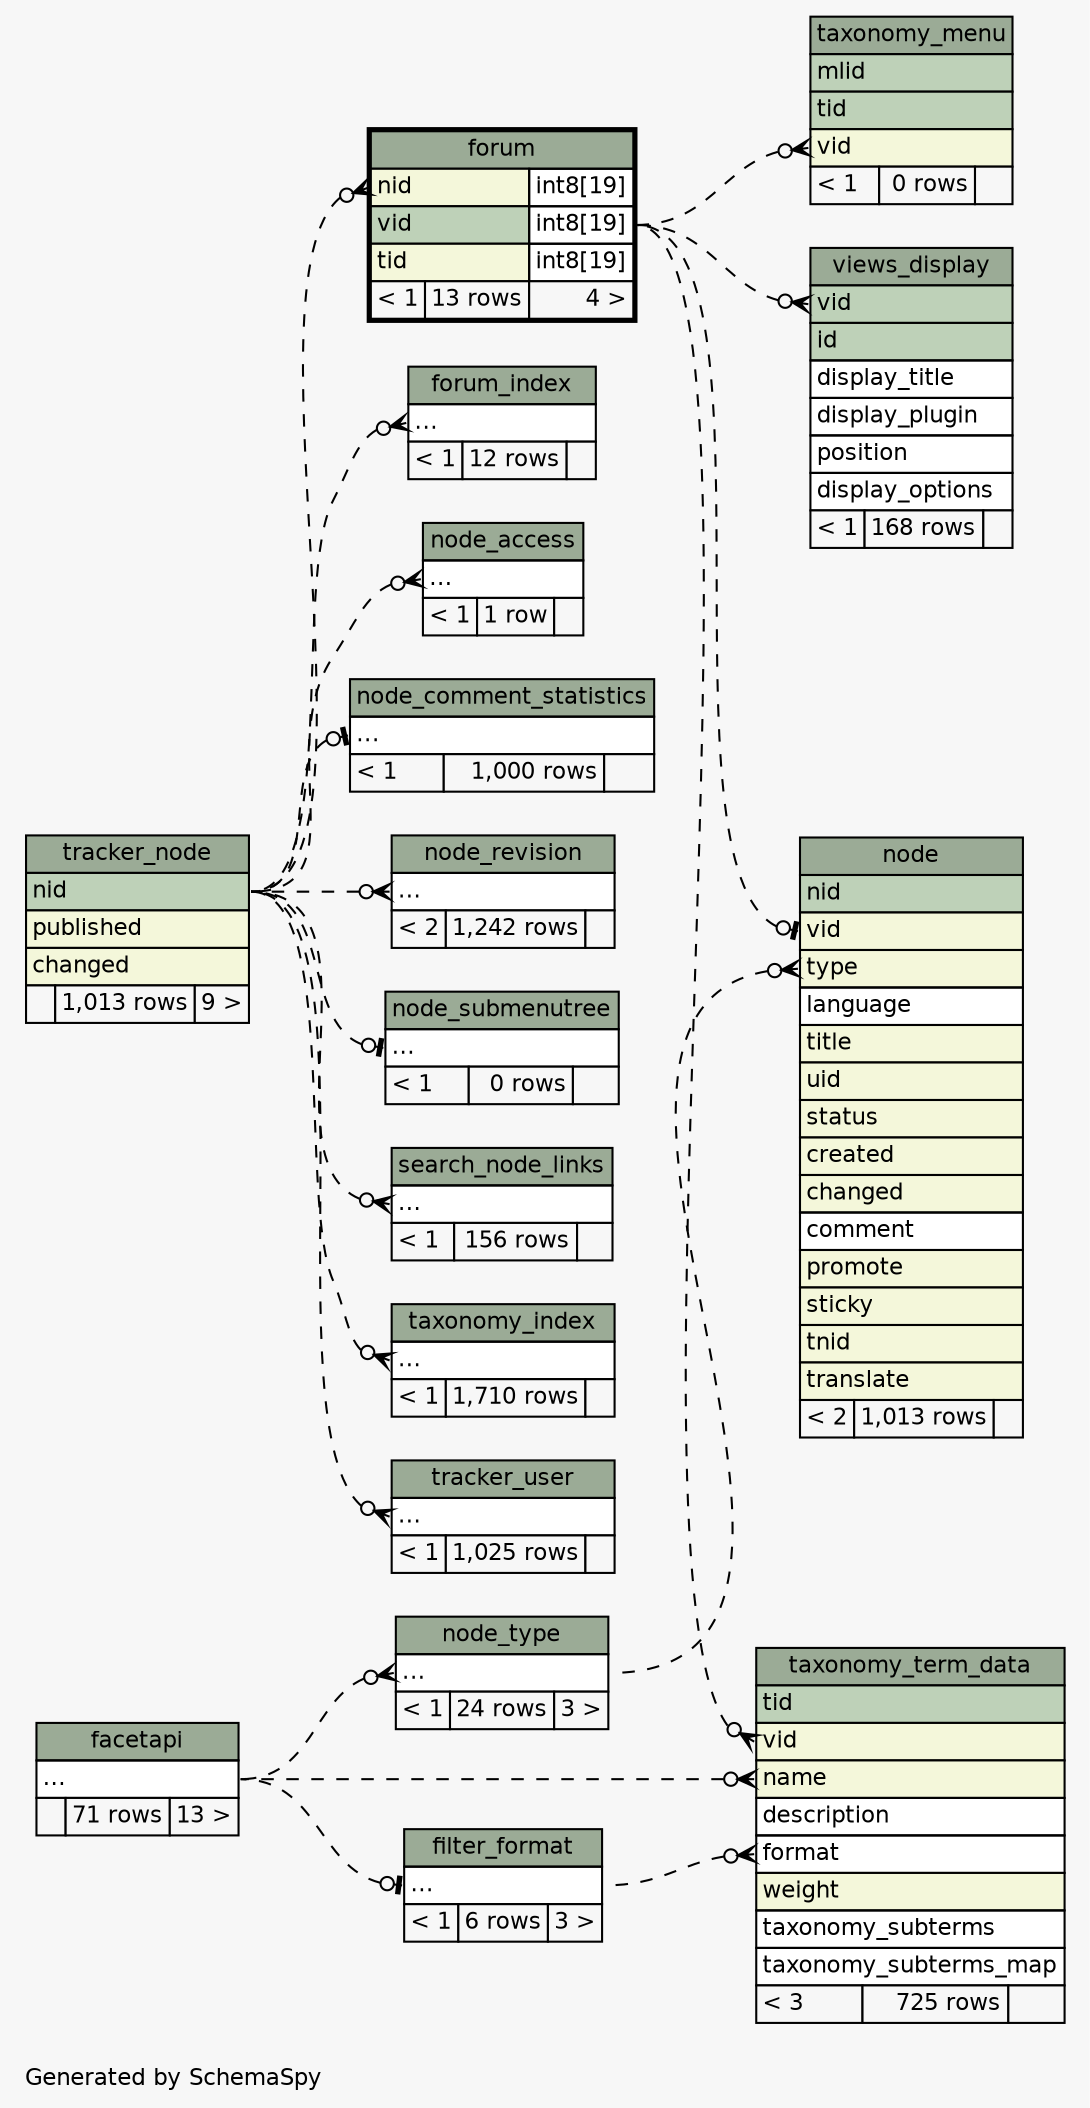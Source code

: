 // dot 2.30.1 on Mac OS X 10.8.3
// SchemaSpy rev 590
digraph "impliedTwoDegreesRelationshipsDiagram" {
  graph [
    rankdir="RL"
    bgcolor="#f7f7f7"
    label="\nGenerated by SchemaSpy"
    labeljust="l"
    nodesep="0.18"
    ranksep="0.46"
    fontname="Helvetica"
    fontsize="11"
  ];
  node [
    fontname="Helvetica"
    fontsize="11"
    shape="plaintext"
  ];
  edge [
    arrowsize="0.8"
  ];
  "filter_format":"elipses":w -> "facetapi":"elipses":e [arrowhead=none dir=back arrowtail=teeodot style=dashed];
  "forum":"nid":w -> "tracker_node":"nid":e [arrowhead=none dir=back arrowtail=crowodot style=dashed];
  "forum_index":"elipses":w -> "tracker_node":"nid":e [arrowhead=none dir=back arrowtail=crowodot style=dashed];
  "node":"type":w -> "node_type":"elipses":e [arrowhead=none dir=back arrowtail=crowodot style=dashed];
  "node":"vid":w -> "forum":"vid.type":e [arrowhead=none dir=back arrowtail=teeodot style=dashed];
  "node_access":"elipses":w -> "tracker_node":"nid":e [arrowhead=none dir=back arrowtail=crowodot style=dashed];
  "node_comment_statistics":"elipses":w -> "tracker_node":"nid":e [arrowhead=none dir=back arrowtail=teeodot style=dashed];
  "node_revision":"elipses":w -> "tracker_node":"nid":e [arrowhead=none dir=back arrowtail=crowodot style=dashed];
  "node_submenutree":"elipses":w -> "tracker_node":"nid":e [arrowhead=none dir=back arrowtail=teeodot style=dashed];
  "node_type":"elipses":w -> "facetapi":"elipses":e [arrowhead=none dir=back arrowtail=crowodot style=dashed];
  "search_node_links":"elipses":w -> "tracker_node":"nid":e [arrowhead=none dir=back arrowtail=crowodot style=dashed];
  "taxonomy_index":"elipses":w -> "tracker_node":"nid":e [arrowhead=none dir=back arrowtail=crowodot style=dashed];
  "taxonomy_menu":"vid":w -> "forum":"vid.type":e [arrowhead=none dir=back arrowtail=crowodot style=dashed];
  "taxonomy_term_data":"format":w -> "filter_format":"elipses":e [arrowhead=none dir=back arrowtail=crowodot style=dashed];
  "taxonomy_term_data":"name":w -> "facetapi":"elipses":e [arrowhead=none dir=back arrowtail=crowodot style=dashed];
  "taxonomy_term_data":"vid":w -> "forum":"vid.type":e [arrowhead=none dir=back arrowtail=crowodot style=dashed];
  "tracker_user":"elipses":w -> "tracker_node":"nid":e [arrowhead=none dir=back arrowtail=crowodot style=dashed];
  "views_display":"vid":w -> "forum":"vid.type":e [arrowhead=none dir=back arrowtail=crowodot style=dashed];
  "facetapi" [
    label=<
    <TABLE BORDER="0" CELLBORDER="1" CELLSPACING="0" BGCOLOR="#ffffff">
      <TR><TD COLSPAN="3" BGCOLOR="#9bab96" ALIGN="CENTER">facetapi</TD></TR>
      <TR><TD PORT="elipses" COLSPAN="3" ALIGN="LEFT">...</TD></TR>
      <TR><TD ALIGN="LEFT" BGCOLOR="#f7f7f7">  </TD><TD ALIGN="RIGHT" BGCOLOR="#f7f7f7">71 rows</TD><TD ALIGN="RIGHT" BGCOLOR="#f7f7f7">13 &gt;</TD></TR>
    </TABLE>>
    URL="facetapi.html"
    tooltip="facetapi"
  ];
  "filter_format" [
    label=<
    <TABLE BORDER="0" CELLBORDER="1" CELLSPACING="0" BGCOLOR="#ffffff">
      <TR><TD COLSPAN="3" BGCOLOR="#9bab96" ALIGN="CENTER">filter_format</TD></TR>
      <TR><TD PORT="elipses" COLSPAN="3" ALIGN="LEFT">...</TD></TR>
      <TR><TD ALIGN="LEFT" BGCOLOR="#f7f7f7">&lt; 1</TD><TD ALIGN="RIGHT" BGCOLOR="#f7f7f7">6 rows</TD><TD ALIGN="RIGHT" BGCOLOR="#f7f7f7">3 &gt;</TD></TR>
    </TABLE>>
    URL="filter_format.html"
    tooltip="filter_format"
  ];
  "forum" [
    label=<
    <TABLE BORDER="2" CELLBORDER="1" CELLSPACING="0" BGCOLOR="#ffffff">
      <TR><TD COLSPAN="3" BGCOLOR="#9bab96" ALIGN="CENTER">forum</TD></TR>
      <TR><TD PORT="nid" COLSPAN="2" BGCOLOR="#f4f7da" ALIGN="LEFT">nid</TD><TD PORT="nid.type" ALIGN="LEFT">int8[19]</TD></TR>
      <TR><TD PORT="vid" COLSPAN="2" BGCOLOR="#bed1b8" ALIGN="LEFT">vid</TD><TD PORT="vid.type" ALIGN="LEFT">int8[19]</TD></TR>
      <TR><TD PORT="tid" COLSPAN="2" BGCOLOR="#f4f7da" ALIGN="LEFT">tid</TD><TD PORT="tid.type" ALIGN="LEFT">int8[19]</TD></TR>
      <TR><TD ALIGN="LEFT" BGCOLOR="#f7f7f7">&lt; 1</TD><TD ALIGN="RIGHT" BGCOLOR="#f7f7f7">13 rows</TD><TD ALIGN="RIGHT" BGCOLOR="#f7f7f7">4 &gt;</TD></TR>
    </TABLE>>
    URL="forum.html"
    tooltip="forum"
  ];
  "forum_index" [
    label=<
    <TABLE BORDER="0" CELLBORDER="1" CELLSPACING="0" BGCOLOR="#ffffff">
      <TR><TD COLSPAN="3" BGCOLOR="#9bab96" ALIGN="CENTER">forum_index</TD></TR>
      <TR><TD PORT="elipses" COLSPAN="3" ALIGN="LEFT">...</TD></TR>
      <TR><TD ALIGN="LEFT" BGCOLOR="#f7f7f7">&lt; 1</TD><TD ALIGN="RIGHT" BGCOLOR="#f7f7f7">12 rows</TD><TD ALIGN="RIGHT" BGCOLOR="#f7f7f7">  </TD></TR>
    </TABLE>>
    URL="forum_index.html"
    tooltip="forum_index"
  ];
  "node" [
    label=<
    <TABLE BORDER="0" CELLBORDER="1" CELLSPACING="0" BGCOLOR="#ffffff">
      <TR><TD COLSPAN="3" BGCOLOR="#9bab96" ALIGN="CENTER">node</TD></TR>
      <TR><TD PORT="nid" COLSPAN="3" BGCOLOR="#bed1b8" ALIGN="LEFT">nid</TD></TR>
      <TR><TD PORT="vid" COLSPAN="3" BGCOLOR="#f4f7da" ALIGN="LEFT">vid</TD></TR>
      <TR><TD PORT="type" COLSPAN="3" BGCOLOR="#f4f7da" ALIGN="LEFT">type</TD></TR>
      <TR><TD PORT="language" COLSPAN="3" ALIGN="LEFT">language</TD></TR>
      <TR><TD PORT="title" COLSPAN="3" BGCOLOR="#f4f7da" ALIGN="LEFT">title</TD></TR>
      <TR><TD PORT="uid" COLSPAN="3" BGCOLOR="#f4f7da" ALIGN="LEFT">uid</TD></TR>
      <TR><TD PORT="status" COLSPAN="3" BGCOLOR="#f4f7da" ALIGN="LEFT">status</TD></TR>
      <TR><TD PORT="created" COLSPAN="3" BGCOLOR="#f4f7da" ALIGN="LEFT">created</TD></TR>
      <TR><TD PORT="changed" COLSPAN="3" BGCOLOR="#f4f7da" ALIGN="LEFT">changed</TD></TR>
      <TR><TD PORT="comment" COLSPAN="3" ALIGN="LEFT">comment</TD></TR>
      <TR><TD PORT="promote" COLSPAN="3" BGCOLOR="#f4f7da" ALIGN="LEFT">promote</TD></TR>
      <TR><TD PORT="sticky" COLSPAN="3" BGCOLOR="#f4f7da" ALIGN="LEFT">sticky</TD></TR>
      <TR><TD PORT="tnid" COLSPAN="3" BGCOLOR="#f4f7da" ALIGN="LEFT">tnid</TD></TR>
      <TR><TD PORT="translate" COLSPAN="3" BGCOLOR="#f4f7da" ALIGN="LEFT">translate</TD></TR>
      <TR><TD ALIGN="LEFT" BGCOLOR="#f7f7f7">&lt; 2</TD><TD ALIGN="RIGHT" BGCOLOR="#f7f7f7">1,013 rows</TD><TD ALIGN="RIGHT" BGCOLOR="#f7f7f7">  </TD></TR>
    </TABLE>>
    URL="node.html"
    tooltip="node"
  ];
  "node_access" [
    label=<
    <TABLE BORDER="0" CELLBORDER="1" CELLSPACING="0" BGCOLOR="#ffffff">
      <TR><TD COLSPAN="3" BGCOLOR="#9bab96" ALIGN="CENTER">node_access</TD></TR>
      <TR><TD PORT="elipses" COLSPAN="3" ALIGN="LEFT">...</TD></TR>
      <TR><TD ALIGN="LEFT" BGCOLOR="#f7f7f7">&lt; 1</TD><TD ALIGN="RIGHT" BGCOLOR="#f7f7f7">1 row</TD><TD ALIGN="RIGHT" BGCOLOR="#f7f7f7">  </TD></TR>
    </TABLE>>
    URL="node_access.html"
    tooltip="node_access"
  ];
  "node_comment_statistics" [
    label=<
    <TABLE BORDER="0" CELLBORDER="1" CELLSPACING="0" BGCOLOR="#ffffff">
      <TR><TD COLSPAN="3" BGCOLOR="#9bab96" ALIGN="CENTER">node_comment_statistics</TD></TR>
      <TR><TD PORT="elipses" COLSPAN="3" ALIGN="LEFT">...</TD></TR>
      <TR><TD ALIGN="LEFT" BGCOLOR="#f7f7f7">&lt; 1</TD><TD ALIGN="RIGHT" BGCOLOR="#f7f7f7">1,000 rows</TD><TD ALIGN="RIGHT" BGCOLOR="#f7f7f7">  </TD></TR>
    </TABLE>>
    URL="node_comment_statistics.html"
    tooltip="node_comment_statistics"
  ];
  "node_revision" [
    label=<
    <TABLE BORDER="0" CELLBORDER="1" CELLSPACING="0" BGCOLOR="#ffffff">
      <TR><TD COLSPAN="3" BGCOLOR="#9bab96" ALIGN="CENTER">node_revision</TD></TR>
      <TR><TD PORT="elipses" COLSPAN="3" ALIGN="LEFT">...</TD></TR>
      <TR><TD ALIGN="LEFT" BGCOLOR="#f7f7f7">&lt; 2</TD><TD ALIGN="RIGHT" BGCOLOR="#f7f7f7">1,242 rows</TD><TD ALIGN="RIGHT" BGCOLOR="#f7f7f7">  </TD></TR>
    </TABLE>>
    URL="node_revision.html"
    tooltip="node_revision"
  ];
  "node_submenutree" [
    label=<
    <TABLE BORDER="0" CELLBORDER="1" CELLSPACING="0" BGCOLOR="#ffffff">
      <TR><TD COLSPAN="3" BGCOLOR="#9bab96" ALIGN="CENTER">node_submenutree</TD></TR>
      <TR><TD PORT="elipses" COLSPAN="3" ALIGN="LEFT">...</TD></TR>
      <TR><TD ALIGN="LEFT" BGCOLOR="#f7f7f7">&lt; 1</TD><TD ALIGN="RIGHT" BGCOLOR="#f7f7f7">0 rows</TD><TD ALIGN="RIGHT" BGCOLOR="#f7f7f7">  </TD></TR>
    </TABLE>>
    URL="node_submenutree.html"
    tooltip="node_submenutree"
  ];
  "node_type" [
    label=<
    <TABLE BORDER="0" CELLBORDER="1" CELLSPACING="0" BGCOLOR="#ffffff">
      <TR><TD COLSPAN="3" BGCOLOR="#9bab96" ALIGN="CENTER">node_type</TD></TR>
      <TR><TD PORT="elipses" COLSPAN="3" ALIGN="LEFT">...</TD></TR>
      <TR><TD ALIGN="LEFT" BGCOLOR="#f7f7f7">&lt; 1</TD><TD ALIGN="RIGHT" BGCOLOR="#f7f7f7">24 rows</TD><TD ALIGN="RIGHT" BGCOLOR="#f7f7f7">3 &gt;</TD></TR>
    </TABLE>>
    URL="node_type.html"
    tooltip="node_type"
  ];
  "search_node_links" [
    label=<
    <TABLE BORDER="0" CELLBORDER="1" CELLSPACING="0" BGCOLOR="#ffffff">
      <TR><TD COLSPAN="3" BGCOLOR="#9bab96" ALIGN="CENTER">search_node_links</TD></TR>
      <TR><TD PORT="elipses" COLSPAN="3" ALIGN="LEFT">...</TD></TR>
      <TR><TD ALIGN="LEFT" BGCOLOR="#f7f7f7">&lt; 1</TD><TD ALIGN="RIGHT" BGCOLOR="#f7f7f7">156 rows</TD><TD ALIGN="RIGHT" BGCOLOR="#f7f7f7">  </TD></TR>
    </TABLE>>
    URL="search_node_links.html"
    tooltip="search_node_links"
  ];
  "taxonomy_index" [
    label=<
    <TABLE BORDER="0" CELLBORDER="1" CELLSPACING="0" BGCOLOR="#ffffff">
      <TR><TD COLSPAN="3" BGCOLOR="#9bab96" ALIGN="CENTER">taxonomy_index</TD></TR>
      <TR><TD PORT="elipses" COLSPAN="3" ALIGN="LEFT">...</TD></TR>
      <TR><TD ALIGN="LEFT" BGCOLOR="#f7f7f7">&lt; 1</TD><TD ALIGN="RIGHT" BGCOLOR="#f7f7f7">1,710 rows</TD><TD ALIGN="RIGHT" BGCOLOR="#f7f7f7">  </TD></TR>
    </TABLE>>
    URL="taxonomy_index.html"
    tooltip="taxonomy_index"
  ];
  "taxonomy_menu" [
    label=<
    <TABLE BORDER="0" CELLBORDER="1" CELLSPACING="0" BGCOLOR="#ffffff">
      <TR><TD COLSPAN="3" BGCOLOR="#9bab96" ALIGN="CENTER">taxonomy_menu</TD></TR>
      <TR><TD PORT="mlid" COLSPAN="3" BGCOLOR="#bed1b8" ALIGN="LEFT">mlid</TD></TR>
      <TR><TD PORT="tid" COLSPAN="3" BGCOLOR="#bed1b8" ALIGN="LEFT">tid</TD></TR>
      <TR><TD PORT="vid" COLSPAN="3" BGCOLOR="#f4f7da" ALIGN="LEFT">vid</TD></TR>
      <TR><TD ALIGN="LEFT" BGCOLOR="#f7f7f7">&lt; 1</TD><TD ALIGN="RIGHT" BGCOLOR="#f7f7f7">0 rows</TD><TD ALIGN="RIGHT" BGCOLOR="#f7f7f7">  </TD></TR>
    </TABLE>>
    URL="taxonomy_menu.html"
    tooltip="taxonomy_menu"
  ];
  "taxonomy_term_data" [
    label=<
    <TABLE BORDER="0" CELLBORDER="1" CELLSPACING="0" BGCOLOR="#ffffff">
      <TR><TD COLSPAN="3" BGCOLOR="#9bab96" ALIGN="CENTER">taxonomy_term_data</TD></TR>
      <TR><TD PORT="tid" COLSPAN="3" BGCOLOR="#bed1b8" ALIGN="LEFT">tid</TD></TR>
      <TR><TD PORT="vid" COLSPAN="3" BGCOLOR="#f4f7da" ALIGN="LEFT">vid</TD></TR>
      <TR><TD PORT="name" COLSPAN="3" BGCOLOR="#f4f7da" ALIGN="LEFT">name</TD></TR>
      <TR><TD PORT="description" COLSPAN="3" ALIGN="LEFT">description</TD></TR>
      <TR><TD PORT="format" COLSPAN="3" ALIGN="LEFT">format</TD></TR>
      <TR><TD PORT="weight" COLSPAN="3" BGCOLOR="#f4f7da" ALIGN="LEFT">weight</TD></TR>
      <TR><TD PORT="taxonomy_subterms" COLSPAN="3" ALIGN="LEFT">taxonomy_subterms</TD></TR>
      <TR><TD PORT="taxonomy_subterms_map" COLSPAN="3" ALIGN="LEFT">taxonomy_subterms_map</TD></TR>
      <TR><TD ALIGN="LEFT" BGCOLOR="#f7f7f7">&lt; 3</TD><TD ALIGN="RIGHT" BGCOLOR="#f7f7f7">725 rows</TD><TD ALIGN="RIGHT" BGCOLOR="#f7f7f7">  </TD></TR>
    </TABLE>>
    URL="taxonomy_term_data.html"
    tooltip="taxonomy_term_data"
  ];
  "tracker_node" [
    label=<
    <TABLE BORDER="0" CELLBORDER="1" CELLSPACING="0" BGCOLOR="#ffffff">
      <TR><TD COLSPAN="3" BGCOLOR="#9bab96" ALIGN="CENTER">tracker_node</TD></TR>
      <TR><TD PORT="nid" COLSPAN="3" BGCOLOR="#bed1b8" ALIGN="LEFT">nid</TD></TR>
      <TR><TD PORT="published" COLSPAN="3" BGCOLOR="#f4f7da" ALIGN="LEFT">published</TD></TR>
      <TR><TD PORT="changed" COLSPAN="3" BGCOLOR="#f4f7da" ALIGN="LEFT">changed</TD></TR>
      <TR><TD ALIGN="LEFT" BGCOLOR="#f7f7f7">  </TD><TD ALIGN="RIGHT" BGCOLOR="#f7f7f7">1,013 rows</TD><TD ALIGN="RIGHT" BGCOLOR="#f7f7f7">9 &gt;</TD></TR>
    </TABLE>>
    URL="tracker_node.html"
    tooltip="tracker_node"
  ];
  "tracker_user" [
    label=<
    <TABLE BORDER="0" CELLBORDER="1" CELLSPACING="0" BGCOLOR="#ffffff">
      <TR><TD COLSPAN="3" BGCOLOR="#9bab96" ALIGN="CENTER">tracker_user</TD></TR>
      <TR><TD PORT="elipses" COLSPAN="3" ALIGN="LEFT">...</TD></TR>
      <TR><TD ALIGN="LEFT" BGCOLOR="#f7f7f7">&lt; 1</TD><TD ALIGN="RIGHT" BGCOLOR="#f7f7f7">1,025 rows</TD><TD ALIGN="RIGHT" BGCOLOR="#f7f7f7">  </TD></TR>
    </TABLE>>
    URL="tracker_user.html"
    tooltip="tracker_user"
  ];
  "views_display" [
    label=<
    <TABLE BORDER="0" CELLBORDER="1" CELLSPACING="0" BGCOLOR="#ffffff">
      <TR><TD COLSPAN="3" BGCOLOR="#9bab96" ALIGN="CENTER">views_display</TD></TR>
      <TR><TD PORT="vid" COLSPAN="3" BGCOLOR="#bed1b8" ALIGN="LEFT">vid</TD></TR>
      <TR><TD PORT="id" COLSPAN="3" BGCOLOR="#bed1b8" ALIGN="LEFT">id</TD></TR>
      <TR><TD PORT="display_title" COLSPAN="3" ALIGN="LEFT">display_title</TD></TR>
      <TR><TD PORT="display_plugin" COLSPAN="3" ALIGN="LEFT">display_plugin</TD></TR>
      <TR><TD PORT="position" COLSPAN="3" ALIGN="LEFT">position</TD></TR>
      <TR><TD PORT="display_options" COLSPAN="3" ALIGN="LEFT">display_options</TD></TR>
      <TR><TD ALIGN="LEFT" BGCOLOR="#f7f7f7">&lt; 1</TD><TD ALIGN="RIGHT" BGCOLOR="#f7f7f7">168 rows</TD><TD ALIGN="RIGHT" BGCOLOR="#f7f7f7">  </TD></TR>
    </TABLE>>
    URL="views_display.html"
    tooltip="views_display"
  ];
}
